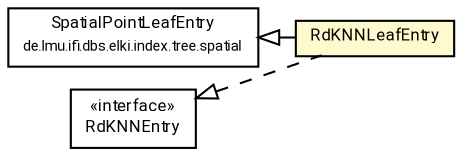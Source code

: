 #!/usr/local/bin/dot
#
# Class diagram 
# Generated by UMLGraph version R5_7_2-60-g0e99a6 (http://www.spinellis.gr/umlgraph/)
#

digraph G {
	graph [fontnames="svg"]
	edge [fontname="Roboto",fontsize=7,labelfontname="Roboto",labelfontsize=7,color="black"];
	node [fontname="Roboto",fontcolor="black",fontsize=8,shape=plaintext,margin=0,width=0,height=0];
	nodesep=0.15;
	ranksep=0.25;
	rankdir=LR;
	// de.lmu.ifi.dbs.elki.index.tree.spatial.SpatialPointLeafEntry
	c8823134 [label=<<table title="de.lmu.ifi.dbs.elki.index.tree.spatial.SpatialPointLeafEntry" border="0" cellborder="1" cellspacing="0" cellpadding="2" href="../../SpatialPointLeafEntry.html" target="_parent">
		<tr><td><table border="0" cellspacing="0" cellpadding="1">
		<tr><td align="center" balign="center"> <font face="Roboto">SpatialPointLeafEntry</font> </td></tr>
		<tr><td align="center" balign="center"> <font face="Roboto" point-size="7.0">de.lmu.ifi.dbs.elki.index.tree.spatial</font> </td></tr>
		</table></td></tr>
		</table>>, URL="../../SpatialPointLeafEntry.html"];
	// de.lmu.ifi.dbs.elki.index.tree.spatial.rstarvariants.rdknn.RdKNNEntry
	c8823162 [label=<<table title="de.lmu.ifi.dbs.elki.index.tree.spatial.rstarvariants.rdknn.RdKNNEntry" border="0" cellborder="1" cellspacing="0" cellpadding="2" href="RdKNNEntry.html" target="_parent">
		<tr><td><table border="0" cellspacing="0" cellpadding="1">
		<tr><td align="center" balign="center"> &#171;interface&#187; </td></tr>
		<tr><td align="center" balign="center"> <font face="Roboto">RdKNNEntry</font> </td></tr>
		</table></td></tr>
		</table>>, URL="RdKNNEntry.html"];
	// de.lmu.ifi.dbs.elki.index.tree.spatial.rstarvariants.rdknn.RdKNNLeafEntry
	c8823164 [label=<<table title="de.lmu.ifi.dbs.elki.index.tree.spatial.rstarvariants.rdknn.RdKNNLeafEntry" border="0" cellborder="1" cellspacing="0" cellpadding="2" bgcolor="lemonChiffon" href="RdKNNLeafEntry.html" target="_parent">
		<tr><td><table border="0" cellspacing="0" cellpadding="1">
		<tr><td align="center" balign="center"> <font face="Roboto">RdKNNLeafEntry</font> </td></tr>
		</table></td></tr>
		</table>>, URL="RdKNNLeafEntry.html"];
	// de.lmu.ifi.dbs.elki.index.tree.spatial.rstarvariants.rdknn.RdKNNLeafEntry extends de.lmu.ifi.dbs.elki.index.tree.spatial.SpatialPointLeafEntry
	c8823134 -> c8823164 [arrowtail=empty,dir=back,weight=10];
	// de.lmu.ifi.dbs.elki.index.tree.spatial.rstarvariants.rdknn.RdKNNLeafEntry implements de.lmu.ifi.dbs.elki.index.tree.spatial.rstarvariants.rdknn.RdKNNEntry
	c8823162 -> c8823164 [arrowtail=empty,style=dashed,dir=back,weight=9];
}

